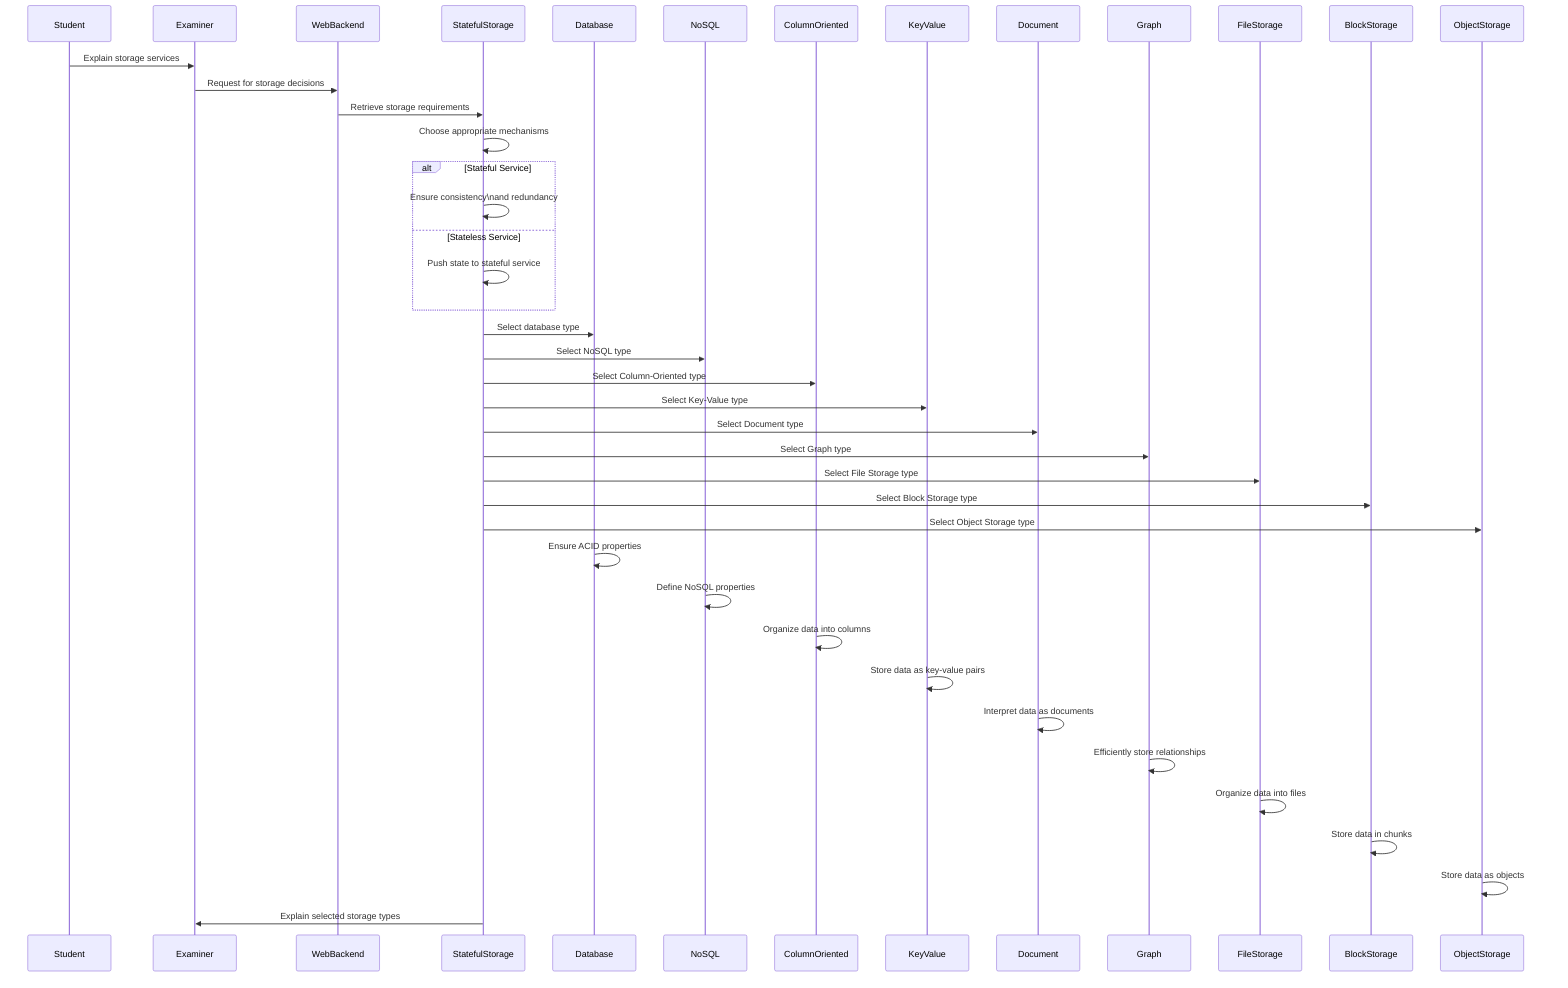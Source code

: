 sequenceDiagram
    participant Student
    participant Examiner
    participant WebBackend
    participant StatefulStorage
    participant Database
    participant NoSQL
    participant ColumnOriented
    participant KeyValue
    participant Document
    participant Graph
    participant FileStorage
    participant BlockStorage
    participant ObjectStorage

    Student->>Examiner: Explain storage services
    Examiner->>WebBackend: Request for storage decisions
    WebBackend->>StatefulStorage: Retrieve storage requirements
    StatefulStorage->>StatefulStorage: Choose appropriate mechanisms

    alt Stateful Service
        StatefulStorage->>StatefulStorage: Ensure consistency\nand redundancy
    else Stateless Service
        StatefulStorage->>StatefulStorage: Push state to stateful service
    end

    StatefulStorage->>Database: Select database type
    StatefulStorage->>NoSQL: Select NoSQL type
    StatefulStorage->>ColumnOriented: Select Column-Oriented type
    StatefulStorage->>KeyValue: Select Key-Value type
    StatefulStorage->>Document: Select Document type
    StatefulStorage->>Graph: Select Graph type
    StatefulStorage->>FileStorage: Select File Storage type
    StatefulStorage->>BlockStorage: Select Block Storage type
    StatefulStorage->>ObjectStorage: Select Object Storage type

    Database->>Database: Ensure ACID properties
    NoSQL->>NoSQL: Define NoSQL properties
    ColumnOriented->>ColumnOriented: Organize data into columns
    KeyValue->>KeyValue: Store data as key-value pairs
    Document->>Document: Interpret data as documents
    Graph->>Graph: Efficiently store relationships
    FileStorage->>FileStorage: Organize data into files
    BlockStorage->>BlockStorage: Store data in chunks
    ObjectStorage->>ObjectStorage: Store data as objects

    StatefulStorage->>Examiner: Explain selected storage types